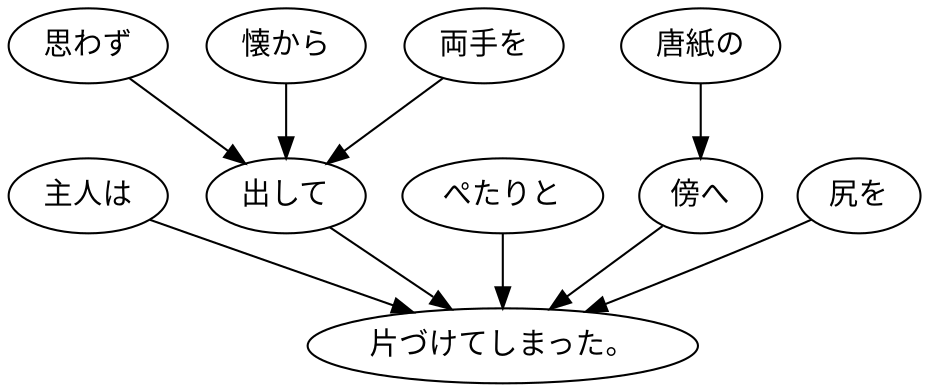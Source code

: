 digraph graph5882 {
	node0 [label="主人は"];
	node1 [label="思わず"];
	node2 [label="懐から"];
	node3 [label="両手を"];
	node4 [label="出して"];
	node5 [label="ぺたりと"];
	node6 [label="唐紙の"];
	node7 [label="傍へ"];
	node8 [label="尻を"];
	node9 [label="片づけてしまった。"];
	node0 -> node9;
	node1 -> node4;
	node2 -> node4;
	node3 -> node4;
	node4 -> node9;
	node5 -> node9;
	node6 -> node7;
	node7 -> node9;
	node8 -> node9;
}

